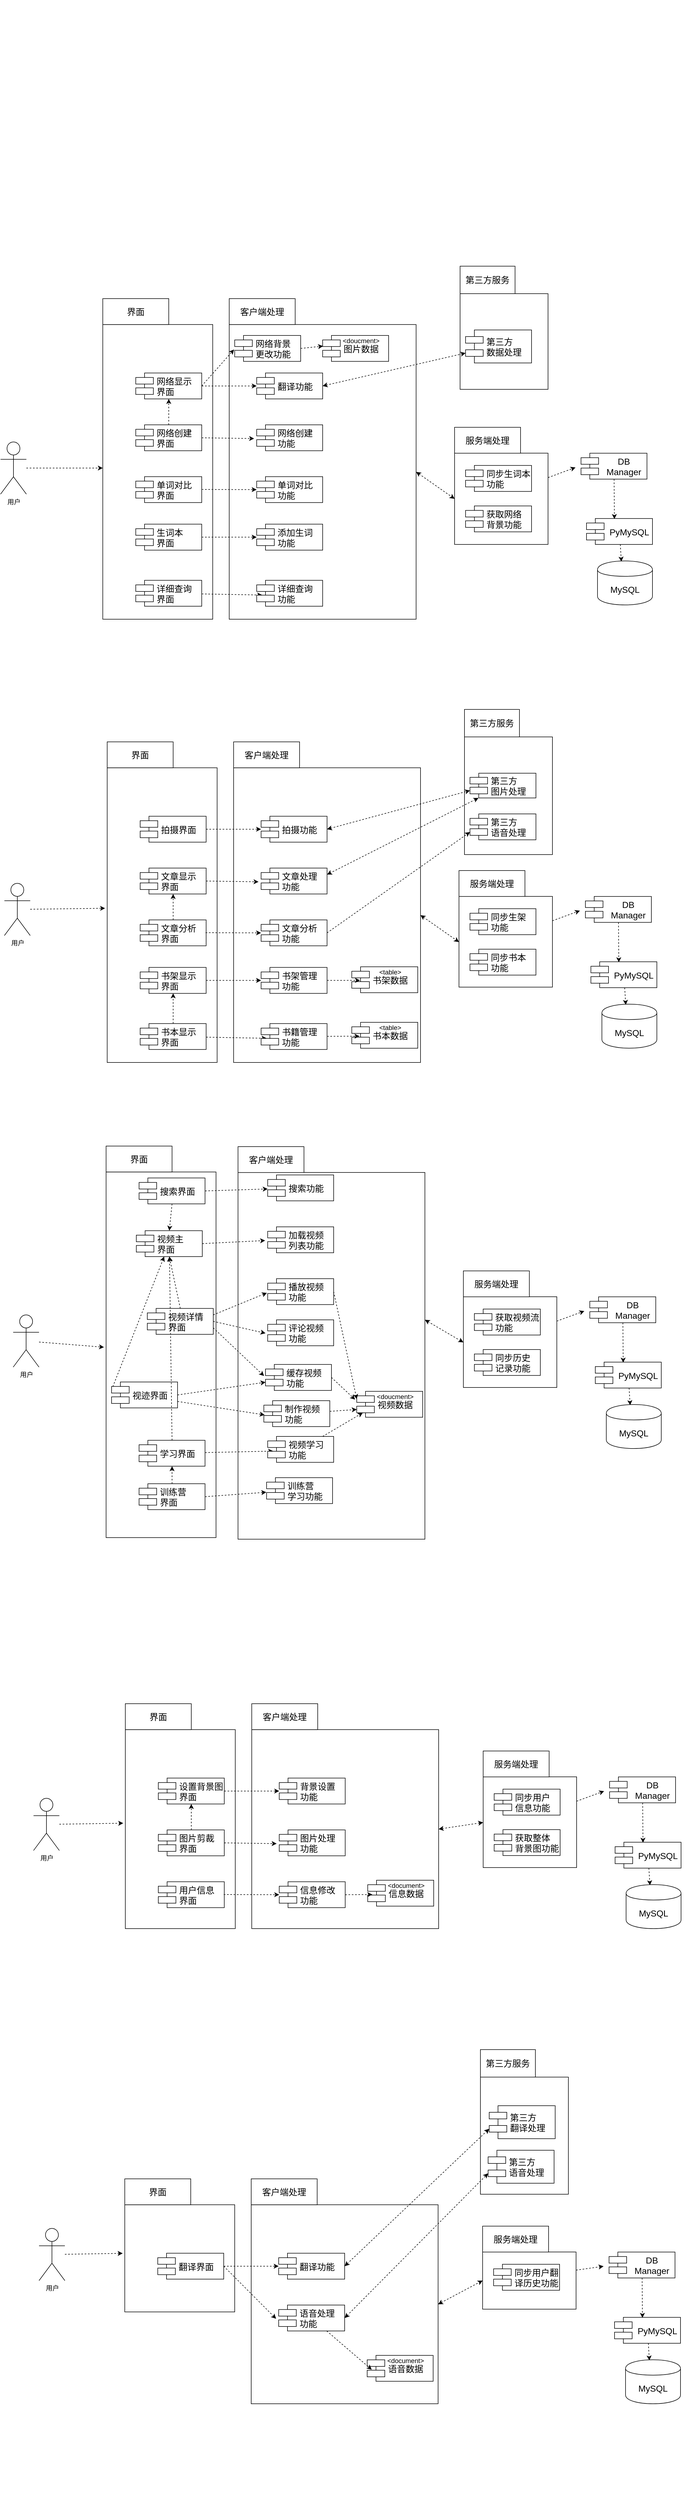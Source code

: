 <mxfile version="12.4.3" type="github" pages="1">
  <diagram id="ex9LxSfplm9mxNxkGoQS" name="Page-1">
    <mxGraphModel dx="1312" dy="5369" grid="0" gridSize="10" guides="1" tooltips="1" connect="1" arrows="1" fold="1" page="1" pageScale="1" pageWidth="3300" pageHeight="4681" math="0" shadow="0">
      <root>
        <mxCell id="0"/>
        <mxCell id="1" parent="0"/>
        <mxCell id="tbxaxa6crfy1sIHWOHth-10" style="edgeStyle=none;rounded=0;orthogonalLoop=1;jettySize=auto;html=1;exitX=0;exitY=0;exitDx=340;exitDy=281.935;exitPerimeter=0;entryX=0;entryY=0;entryDx=0;entryDy=97;entryPerimeter=0;dashed=1;startArrow=classic;startFill=1;" parent="1" source="CW-1tltKVULje9kkSE9_-15" target="tbxaxa6crfy1sIHWOHth-8" edge="1">
          <mxGeometry relative="1" as="geometry"/>
        </mxCell>
        <mxCell id="CW-1tltKVULje9kkSE9_-15" value="" style="shape=folder;fontStyle=1;spacingTop=10;tabWidth=40;tabHeight=14;tabPosition=left;html=1;fontSize=16;" parent="1" vertex="1">
          <mxGeometry x="590" y="506.13" width="340" height="549.87" as="geometry"/>
        </mxCell>
        <mxCell id="CW-1tltKVULje9kkSE9_-30" value="" style="group;fontSize=16;" parent="1" vertex="1" connectable="0">
          <mxGeometry x="860" y="-70" width="560" height="1200" as="geometry"/>
        </mxCell>
        <mxCell id="tbxaxa6crfy1sIHWOHth-8" value="" style="shape=folder;fontStyle=1;spacingTop=10;tabWidth=40;tabHeight=14;tabPosition=left;html=1;" parent="CW-1tltKVULje9kkSE9_-30" vertex="1">
          <mxGeometry x="140" y="810" width="170" height="180" as="geometry"/>
        </mxCell>
        <mxCell id="CW-1tltKVULje9kkSE9_-31" value="" style="shape=folder;fontStyle=1;spacingTop=10;tabWidth=40;tabHeight=14;tabPosition=left;html=1;fontSize=16;" parent="CW-1tltKVULje9kkSE9_-30" vertex="1">
          <mxGeometry x="150" y="520" width="160" height="188" as="geometry"/>
        </mxCell>
        <mxCell id="CW-1tltKVULje9kkSE9_-32" value="第三方服务" style="rounded=0;whiteSpace=wrap;html=1;fontSize=16;" parent="CW-1tltKVULje9kkSE9_-30" vertex="1">
          <mxGeometry x="150" y="484" width="100" height="50" as="geometry"/>
        </mxCell>
        <mxCell id="CW-1tltKVULje9kkSE9_-33" value="第三方&#xa;数据处理" style="shape=component;align=left;spacingLeft=36;fontSize=16;" parent="CW-1tltKVULje9kkSE9_-30" vertex="1">
          <mxGeometry x="160" y="600" width="120" height="60" as="geometry"/>
        </mxCell>
        <mxCell id="CW-1tltKVULje9kkSE9_-62" value="同步生词本&#xa;功能" style="shape=component;align=left;spacingLeft=36;fontSize=16;" parent="CW-1tltKVULje9kkSE9_-30" vertex="1">
          <mxGeometry x="160" y="846.432" width="120" height="47.131" as="geometry"/>
        </mxCell>
        <mxCell id="tbxaxa6crfy1sIHWOHth-1" value="获取网络&#xa;背景功能" style="shape=component;align=left;spacingLeft=36;fontSize=16;" parent="CW-1tltKVULje9kkSE9_-30" vertex="1">
          <mxGeometry x="160" y="920.002" width="120" height="47.131" as="geometry"/>
        </mxCell>
        <mxCell id="tbxaxa6crfy1sIHWOHth-9" value="服务端处理" style="rounded=0;whiteSpace=wrap;html=1;fontSize=16;" parent="CW-1tltKVULje9kkSE9_-30" vertex="1">
          <mxGeometry x="140" y="777" width="120" height="47.131" as="geometry"/>
        </mxCell>
        <mxCell id="tbxaxa6crfy1sIHWOHth-14" style="edgeStyle=none;rounded=0;orthogonalLoop=1;jettySize=auto;html=1;entryX=0.423;entryY=0.019;entryDx=0;entryDy=0;entryPerimeter=0;dashed=1;startArrow=none;startFill=0;" parent="CW-1tltKVULje9kkSE9_-30" source="tbxaxa6crfy1sIHWOHth-11" target="tbxaxa6crfy1sIHWOHth-12" edge="1">
          <mxGeometry relative="1" as="geometry"/>
        </mxCell>
        <mxCell id="tbxaxa6crfy1sIHWOHth-11" value="DB&#xa;Manager" style="shape=component;align=center;spacingLeft=36;fontSize=16;" parent="CW-1tltKVULje9kkSE9_-30" vertex="1">
          <mxGeometry x="370" y="824.133" width="120" height="47.131" as="geometry"/>
        </mxCell>
        <mxCell id="tbxaxa6crfy1sIHWOHth-15" style="edgeStyle=none;rounded=0;orthogonalLoop=1;jettySize=auto;html=1;entryX=0.434;entryY=0.016;entryDx=0;entryDy=0;entryPerimeter=0;dashed=1;startArrow=none;startFill=0;" parent="CW-1tltKVULje9kkSE9_-30" source="tbxaxa6crfy1sIHWOHth-12" target="CW-1tltKVULje9kkSE9_-3" edge="1">
          <mxGeometry relative="1" as="geometry"/>
        </mxCell>
        <mxCell id="tbxaxa6crfy1sIHWOHth-12" value="PyMySQL" style="shape=component;align=center;spacingLeft=36;fontSize=16;" parent="CW-1tltKVULje9kkSE9_-30" vertex="1">
          <mxGeometry x="380" y="942.873" width="120" height="47.131" as="geometry"/>
        </mxCell>
        <mxCell id="CW-1tltKVULje9kkSE9_-3" value="MySQL" style="shape=cylinder;whiteSpace=wrap;html=1;boundedLbl=1;backgroundOutline=1;fontSize=16;" parent="CW-1tltKVULje9kkSE9_-30" vertex="1">
          <mxGeometry x="400" y="1020" width="100" height="80" as="geometry"/>
        </mxCell>
        <mxCell id="CW-1tltKVULje9kkSE9_-11" value="" style="group;fontSize=16;" parent="1" vertex="1" connectable="0">
          <mxGeometry x="370" y="470" width="200" height="586" as="geometry"/>
        </mxCell>
        <mxCell id="CW-1tltKVULje9kkSE9_-9" value="" style="shape=folder;fontStyle=1;spacingTop=10;tabWidth=40;tabHeight=14;tabPosition=left;html=1;fontSize=16;" parent="CW-1tltKVULje9kkSE9_-11" vertex="1">
          <mxGeometry x="-10" y="36.134" width="200" height="549.866" as="geometry"/>
        </mxCell>
        <mxCell id="CW-1tltKVULje9kkSE9_-10" value="界面" style="rounded=0;whiteSpace=wrap;html=1;fontSize=16;" parent="CW-1tltKVULje9kkSE9_-11" vertex="1">
          <mxGeometry x="-10" y="3" width="120" height="47.131" as="geometry"/>
        </mxCell>
        <mxCell id="CW-1tltKVULje9kkSE9_-2" value="网络显示&#xa;界面" style="shape=component;align=left;spacingLeft=36;fontSize=16;" parent="CW-1tltKVULje9kkSE9_-11" vertex="1">
          <mxGeometry x="50" y="138.252" width="120" height="47.131" as="geometry"/>
        </mxCell>
        <mxCell id="tbxaxa6crfy1sIHWOHth-2" style="rounded=0;orthogonalLoop=1;jettySize=auto;html=1;entryX=0.5;entryY=1;entryDx=0;entryDy=0;dashed=1;" parent="CW-1tltKVULje9kkSE9_-11" source="CW-1tltKVULje9kkSE9_-4" target="CW-1tltKVULje9kkSE9_-2" edge="1">
          <mxGeometry relative="1" as="geometry"/>
        </mxCell>
        <mxCell id="CW-1tltKVULje9kkSE9_-4" value="网络创建&#xa;界面" style="shape=component;align=left;spacingLeft=36;fontSize=16;" parent="CW-1tltKVULje9kkSE9_-11" vertex="1">
          <mxGeometry x="50" y="232.515" width="120" height="47.131" as="geometry"/>
        </mxCell>
        <mxCell id="CW-1tltKVULje9kkSE9_-5" value="单词对比&#xa;界面" style="shape=component;align=left;spacingLeft=36;fontSize=16;" parent="CW-1tltKVULje9kkSE9_-11" vertex="1">
          <mxGeometry x="50" y="326.777" width="120" height="47.131" as="geometry"/>
        </mxCell>
        <mxCell id="CW-1tltKVULje9kkSE9_-6" value="生词本&#xa;界面" style="shape=component;align=left;spacingLeft=36;fontSize=16;" parent="CW-1tltKVULje9kkSE9_-11" vertex="1">
          <mxGeometry x="50" y="413.185" width="120" height="47.131" as="geometry"/>
        </mxCell>
        <mxCell id="CW-1tltKVULje9kkSE9_-7" value="详细查询&#xa;界面" style="shape=component;align=left;spacingLeft=36;fontSize=16;" parent="CW-1tltKVULje9kkSE9_-11" vertex="1">
          <mxGeometry x="50" y="515.303" width="120" height="47.131" as="geometry"/>
        </mxCell>
        <mxCell id="CW-1tltKVULje9kkSE9_-34" style="rounded=0;orthogonalLoop=1;jettySize=auto;html=1;exitX=1;exitY=0.5;exitDx=0;exitDy=0;entryX=0;entryY=0.7;entryDx=0;entryDy=0;fontSize=16;dashed=1;startArrow=classic;startFill=1;" parent="1" source="CW-1tltKVULje9kkSE9_-18" target="CW-1tltKVULje9kkSE9_-33" edge="1">
          <mxGeometry relative="1" as="geometry"/>
        </mxCell>
        <mxCell id="CW-1tltKVULje9kkSE9_-38" style="edgeStyle=none;rounded=0;orthogonalLoop=1;jettySize=auto;html=1;exitX=1;exitY=0.5;exitDx=0;exitDy=0;dashed=1;fontSize=16;" parent="1" source="CW-1tltKVULje9kkSE9_-2" target="CW-1tltKVULje9kkSE9_-18" edge="1">
          <mxGeometry relative="1" as="geometry"/>
        </mxCell>
        <mxCell id="CW-1tltKVULje9kkSE9_-39" style="edgeStyle=none;rounded=0;orthogonalLoop=1;jettySize=auto;html=1;exitX=1;exitY=0.5;exitDx=0;exitDy=0;entryX=-0.039;entryY=0.53;entryDx=0;entryDy=0;entryPerimeter=0;dashed=1;fontSize=16;" parent="1" source="CW-1tltKVULje9kkSE9_-4" target="CW-1tltKVULje9kkSE9_-19" edge="1">
          <mxGeometry relative="1" as="geometry"/>
        </mxCell>
        <mxCell id="CW-1tltKVULje9kkSE9_-43" style="edgeStyle=none;rounded=0;orthogonalLoop=1;jettySize=auto;html=1;exitX=1;exitY=0.5;exitDx=0;exitDy=0;dashed=1;fontSize=16;" parent="1" source="CW-1tltKVULje9kkSE9_-6" target="CW-1tltKVULje9kkSE9_-21" edge="1">
          <mxGeometry relative="1" as="geometry"/>
        </mxCell>
        <mxCell id="CW-1tltKVULje9kkSE9_-45" style="edgeStyle=none;rounded=0;orthogonalLoop=1;jettySize=auto;html=1;entryX=0.083;entryY=0.567;entryDx=0;entryDy=0;entryPerimeter=0;dashed=1;fontSize=16;" parent="1" source="CW-1tltKVULje9kkSE9_-7" target="CW-1tltKVULje9kkSE9_-22" edge="1">
          <mxGeometry relative="1" as="geometry"/>
        </mxCell>
        <mxCell id="CW-1tltKVULje9kkSE9_-70" style="edgeStyle=none;rounded=0;orthogonalLoop=1;jettySize=auto;html=1;exitX=1;exitY=0.5;exitDx=0;exitDy=0;entryX=-0.01;entryY=0.541;entryDx=0;entryDy=0;entryPerimeter=0;dashed=1;fontSize=16;" parent="1" source="CW-1tltKVULje9kkSE9_-2" target="CW-1tltKVULje9kkSE9_-69" edge="1">
          <mxGeometry relative="1" as="geometry"/>
        </mxCell>
        <mxCell id="tbxaxa6crfy1sIHWOHth-6" style="edgeStyle=none;rounded=0;orthogonalLoop=1;jettySize=auto;html=1;exitX=1;exitY=0.5;exitDx=0;exitDy=0;dashed=1;entryX=0.006;entryY=0.411;entryDx=0;entryDy=0;entryPerimeter=0;" parent="1" source="CW-1tltKVULje9kkSE9_-69" target="tbxaxa6crfy1sIHWOHth-4" edge="1">
          <mxGeometry relative="1" as="geometry">
            <mxPoint x="830" y="460" as="targetPoint"/>
          </mxGeometry>
        </mxCell>
        <mxCell id="tbxaxa6crfy1sIHWOHth-7" value="" style="group" parent="1" vertex="1" connectable="0">
          <mxGeometry x="760" y="540" width="120" height="47.133" as="geometry"/>
        </mxCell>
        <mxCell id="tbxaxa6crfy1sIHWOHth-4" value="图片数据" style="shape=component;align=left;spacingLeft=36;fontSize=16;" parent="tbxaxa6crfy1sIHWOHth-7" vertex="1">
          <mxGeometry y="0.002" width="120" height="47.131" as="geometry"/>
        </mxCell>
        <mxCell id="tbxaxa6crfy1sIHWOHth-5" value="&amp;lt;doucment&amp;gt;" style="text;html=1;strokeColor=none;fillColor=none;align=center;verticalAlign=middle;whiteSpace=wrap;rounded=0;" parent="tbxaxa6crfy1sIHWOHth-7" vertex="1">
          <mxGeometry x="50" width="40" height="20" as="geometry"/>
        </mxCell>
        <mxCell id="CW-1tltKVULje9kkSE9_-16" value="" style="group;fontSize=16;" parent="1" vertex="1" connectable="0">
          <mxGeometry x="640" y="529.7" width="120" height="502.735" as="geometry"/>
        </mxCell>
        <mxCell id="CW-1tltKVULje9kkSE9_-18" value="翻译功能" style="shape=component;align=left;spacingLeft=36;fontSize=16;" parent="CW-1tltKVULje9kkSE9_-16" vertex="1">
          <mxGeometry y="78.552" width="120" height="47.131" as="geometry"/>
        </mxCell>
        <mxCell id="CW-1tltKVULje9kkSE9_-19" value="网络创建&#xa;功能" style="shape=component;align=left;spacingLeft=36;fontSize=16;" parent="CW-1tltKVULje9kkSE9_-16" vertex="1">
          <mxGeometry y="172.815" width="120" height="47.131" as="geometry"/>
        </mxCell>
        <mxCell id="CW-1tltKVULje9kkSE9_-20" value="单词对比&#xa;功能" style="shape=component;align=left;spacingLeft=36;fontSize=16;" parent="CW-1tltKVULje9kkSE9_-16" vertex="1">
          <mxGeometry y="267.078" width="120" height="47.131" as="geometry"/>
        </mxCell>
        <mxCell id="CW-1tltKVULje9kkSE9_-21" value="添加生词&#xa;功能" style="shape=component;align=left;spacingLeft=36;fontSize=16;" parent="CW-1tltKVULje9kkSE9_-16" vertex="1">
          <mxGeometry y="353.485" width="120" height="47.131" as="geometry"/>
        </mxCell>
        <mxCell id="CW-1tltKVULje9kkSE9_-22" value="详细查询&#xa;功能" style="shape=component;align=left;spacingLeft=36;fontSize=16;" parent="CW-1tltKVULje9kkSE9_-16" vertex="1">
          <mxGeometry y="455.603" width="120" height="47.131" as="geometry"/>
        </mxCell>
        <mxCell id="CW-1tltKVULje9kkSE9_-23" value="客户端处理" style="rounded=0;whiteSpace=wrap;html=1;fontSize=16;" parent="1" vertex="1">
          <mxGeometry x="590" y="473" width="120" height="47.131" as="geometry"/>
        </mxCell>
        <mxCell id="CW-1tltKVULje9kkSE9_-40" style="edgeStyle=none;rounded=0;orthogonalLoop=1;jettySize=auto;html=1;entryX=0.25;entryY=0.4;entryDx=0;entryDy=0;entryPerimeter=0;dashed=1;fontSize=16;" parent="1" edge="1">
          <mxGeometry relative="1" as="geometry">
            <mxPoint x="540" y="820" as="sourcePoint"/>
            <mxPoint x="640" y="820.343" as="targetPoint"/>
          </mxGeometry>
        </mxCell>
        <mxCell id="CW-1tltKVULje9kkSE9_-69" value="网络背景&#xa;更改功能" style="shape=component;align=left;spacingLeft=36;fontSize=16;" parent="1" vertex="1">
          <mxGeometry x="600" y="540.002" width="120" height="47.131" as="geometry"/>
        </mxCell>
        <mxCell id="tbxaxa6crfy1sIHWOHth-13" style="edgeStyle=none;rounded=0;orthogonalLoop=1;jettySize=auto;html=1;dashed=1;startArrow=none;startFill=0;" parent="1" source="tbxaxa6crfy1sIHWOHth-8" edge="1">
          <mxGeometry relative="1" as="geometry">
            <mxPoint x="1220" y="780" as="targetPoint"/>
          </mxGeometry>
        </mxCell>
        <mxCell id="qJFX0ecqvIk8mTzOzyiB-1" style="edgeStyle=none;rounded=0;orthogonalLoop=1;jettySize=auto;html=1;exitX=0;exitY=0;exitDx=340;exitDy=281.935;exitPerimeter=0;entryX=0;entryY=0;entryDx=0;entryDy=97;entryPerimeter=0;dashed=1;startArrow=classic;startFill=1;" parent="1" source="qJFX0ecqvIk8mTzOzyiB-2" target="qJFX0ecqvIk8mTzOzyiB-3" edge="1">
          <mxGeometry relative="1" as="geometry"/>
        </mxCell>
        <mxCell id="qJFX0ecqvIk8mTzOzyiB-2" value="" style="shape=folder;fontStyle=1;spacingTop=10;tabWidth=40;tabHeight=14;tabPosition=left;html=1;fontSize=16;" parent="1" vertex="1">
          <mxGeometry x="598" y="1312.13" width="340" height="549.87" as="geometry"/>
        </mxCell>
        <mxCell id="qJFX0ecqvIk8mTzOzyiB-3" value="" style="shape=folder;fontStyle=1;spacingTop=10;tabWidth=40;tabHeight=14;tabPosition=left;html=1;" parent="1" vertex="1">
          <mxGeometry x="1008" y="1546" width="170" height="179" as="geometry"/>
        </mxCell>
        <mxCell id="qJFX0ecqvIk8mTzOzyiB-4" value="" style="shape=folder;fontStyle=1;spacingTop=10;tabWidth=40;tabHeight=14;tabPosition=left;html=1;fontSize=16;" parent="1" vertex="1">
          <mxGeometry x="1018" y="1256" width="160" height="228" as="geometry"/>
        </mxCell>
        <mxCell id="qJFX0ecqvIk8mTzOzyiB-5" value="第三方服务" style="rounded=0;whiteSpace=wrap;html=1;fontSize=16;" parent="1" vertex="1">
          <mxGeometry x="1018" y="1220" width="100" height="50" as="geometry"/>
        </mxCell>
        <mxCell id="qJFX0ecqvIk8mTzOzyiB-50" style="edgeStyle=none;rounded=0;orthogonalLoop=1;jettySize=auto;html=1;entryX=1;entryY=0.25;entryDx=0;entryDy=0;dashed=1;startArrow=classic;startFill=1;" parent="1" source="qJFX0ecqvIk8mTzOzyiB-6" target="qJFX0ecqvIk8mTzOzyiB-36" edge="1">
          <mxGeometry relative="1" as="geometry"/>
        </mxCell>
        <mxCell id="qJFX0ecqvIk8mTzOzyiB-6" value="第三方&#xa;图片处理" style="shape=component;align=left;spacingLeft=36;fontSize=16;" parent="1" vertex="1">
          <mxGeometry x="1028" y="1336" width="120" height="45" as="geometry"/>
        </mxCell>
        <mxCell id="qJFX0ecqvIk8mTzOzyiB-7" value="同步生架&#xa;功能" style="shape=component;align=left;spacingLeft=36;fontSize=16;" parent="1" vertex="1">
          <mxGeometry x="1028" y="1582.432" width="120" height="47.131" as="geometry"/>
        </mxCell>
        <mxCell id="qJFX0ecqvIk8mTzOzyiB-8" value="同步书本&#xa;功能" style="shape=component;align=left;spacingLeft=36;fontSize=16;" parent="1" vertex="1">
          <mxGeometry x="1028" y="1656.002" width="120" height="47.131" as="geometry"/>
        </mxCell>
        <mxCell id="qJFX0ecqvIk8mTzOzyiB-9" value="服务端处理" style="rounded=0;whiteSpace=wrap;html=1;fontSize=16;" parent="1" vertex="1">
          <mxGeometry x="1008" y="1513" width="120" height="47.131" as="geometry"/>
        </mxCell>
        <mxCell id="qJFX0ecqvIk8mTzOzyiB-10" style="edgeStyle=none;rounded=0;orthogonalLoop=1;jettySize=auto;html=1;entryX=0.423;entryY=0.019;entryDx=0;entryDy=0;entryPerimeter=0;dashed=1;startArrow=none;startFill=0;" parent="1" source="qJFX0ecqvIk8mTzOzyiB-11" target="qJFX0ecqvIk8mTzOzyiB-13" edge="1">
          <mxGeometry relative="1" as="geometry"/>
        </mxCell>
        <mxCell id="qJFX0ecqvIk8mTzOzyiB-11" value="DB&#xa;Manager" style="shape=component;align=center;spacingLeft=36;fontSize=16;" parent="1" vertex="1">
          <mxGeometry x="1238" y="1560.133" width="120" height="47.131" as="geometry"/>
        </mxCell>
        <mxCell id="qJFX0ecqvIk8mTzOzyiB-12" style="edgeStyle=none;rounded=0;orthogonalLoop=1;jettySize=auto;html=1;entryX=0.434;entryY=0.016;entryDx=0;entryDy=0;entryPerimeter=0;dashed=1;startArrow=none;startFill=0;" parent="1" source="qJFX0ecqvIk8mTzOzyiB-13" target="qJFX0ecqvIk8mTzOzyiB-14" edge="1">
          <mxGeometry relative="1" as="geometry"/>
        </mxCell>
        <mxCell id="qJFX0ecqvIk8mTzOzyiB-13" value="PyMySQL" style="shape=component;align=center;spacingLeft=36;fontSize=16;" parent="1" vertex="1">
          <mxGeometry x="1248" y="1678.873" width="120" height="47.131" as="geometry"/>
        </mxCell>
        <mxCell id="qJFX0ecqvIk8mTzOzyiB-14" value="MySQL" style="shape=cylinder;whiteSpace=wrap;html=1;boundedLbl=1;backgroundOutline=1;fontSize=16;" parent="1" vertex="1">
          <mxGeometry x="1268" y="1756" width="100" height="80" as="geometry"/>
        </mxCell>
        <mxCell id="qJFX0ecqvIk8mTzOzyiB-15" value="" style="group;fontSize=16;" parent="1" vertex="1" connectable="0">
          <mxGeometry x="378" y="1276" width="200" height="586" as="geometry"/>
        </mxCell>
        <mxCell id="qJFX0ecqvIk8mTzOzyiB-16" value="" style="shape=folder;fontStyle=1;spacingTop=10;tabWidth=40;tabHeight=14;tabPosition=left;html=1;fontSize=16;" parent="qJFX0ecqvIk8mTzOzyiB-15" vertex="1">
          <mxGeometry x="-10" y="36.134" width="200" height="549.866" as="geometry"/>
        </mxCell>
        <mxCell id="qJFX0ecqvIk8mTzOzyiB-17" value="界面" style="rounded=0;whiteSpace=wrap;html=1;fontSize=16;" parent="qJFX0ecqvIk8mTzOzyiB-15" vertex="1">
          <mxGeometry x="-10" y="3" width="120" height="47.131" as="geometry"/>
        </mxCell>
        <mxCell id="qJFX0ecqvIk8mTzOzyiB-18" value="拍摄界面" style="shape=component;align=left;spacingLeft=36;fontSize=16;" parent="qJFX0ecqvIk8mTzOzyiB-15" vertex="1">
          <mxGeometry x="50" y="138.252" width="120" height="47.131" as="geometry"/>
        </mxCell>
        <mxCell id="qJFX0ecqvIk8mTzOzyiB-20" value="文章显示&#xa;界面" style="shape=component;align=left;spacingLeft=36;fontSize=16;" parent="qJFX0ecqvIk8mTzOzyiB-15" vertex="1">
          <mxGeometry x="50" y="232.515" width="120" height="47.131" as="geometry"/>
        </mxCell>
        <mxCell id="qJFX0ecqvIk8mTzOzyiB-113" style="edgeStyle=none;rounded=0;orthogonalLoop=1;jettySize=auto;html=1;dashed=1;startArrow=none;startFill=0;" parent="qJFX0ecqvIk8mTzOzyiB-15" source="qJFX0ecqvIk8mTzOzyiB-21" target="qJFX0ecqvIk8mTzOzyiB-20" edge="1">
          <mxGeometry relative="1" as="geometry"/>
        </mxCell>
        <mxCell id="qJFX0ecqvIk8mTzOzyiB-21" value="文章分析&#xa;界面" style="shape=component;align=left;spacingLeft=36;fontSize=16;" parent="qJFX0ecqvIk8mTzOzyiB-15" vertex="1">
          <mxGeometry x="50" y="326.777" width="120" height="47.131" as="geometry"/>
        </mxCell>
        <mxCell id="qJFX0ecqvIk8mTzOzyiB-22" value="书架显示&#xa;界面" style="shape=component;align=left;spacingLeft=36;fontSize=16;" parent="qJFX0ecqvIk8mTzOzyiB-15" vertex="1">
          <mxGeometry x="50" y="413.185" width="120" height="47.131" as="geometry"/>
        </mxCell>
        <mxCell id="qJFX0ecqvIk8mTzOzyiB-114" style="edgeStyle=none;rounded=0;orthogonalLoop=1;jettySize=auto;html=1;dashed=1;startArrow=none;startFill=0;" parent="qJFX0ecqvIk8mTzOzyiB-15" source="qJFX0ecqvIk8mTzOzyiB-23" target="qJFX0ecqvIk8mTzOzyiB-22" edge="1">
          <mxGeometry relative="1" as="geometry"/>
        </mxCell>
        <mxCell id="qJFX0ecqvIk8mTzOzyiB-23" value="书本显示&#xa;界面" style="shape=component;align=left;spacingLeft=36;fontSize=16;" parent="qJFX0ecqvIk8mTzOzyiB-15" vertex="1">
          <mxGeometry x="50" y="515.303" width="120" height="47.131" as="geometry"/>
        </mxCell>
        <mxCell id="qJFX0ecqvIk8mTzOzyiB-24" style="rounded=0;orthogonalLoop=1;jettySize=auto;html=1;exitX=1;exitY=0.5;exitDx=0;exitDy=0;entryX=0;entryY=0.7;entryDx=0;entryDy=0;fontSize=16;dashed=1;startArrow=classic;startFill=1;" parent="1" source="qJFX0ecqvIk8mTzOzyiB-35" target="qJFX0ecqvIk8mTzOzyiB-6" edge="1">
          <mxGeometry relative="1" as="geometry"/>
        </mxCell>
        <mxCell id="qJFX0ecqvIk8mTzOzyiB-25" style="edgeStyle=none;rounded=0;orthogonalLoop=1;jettySize=auto;html=1;exitX=1;exitY=0.5;exitDx=0;exitDy=0;dashed=1;fontSize=16;" parent="1" source="qJFX0ecqvIk8mTzOzyiB-18" target="qJFX0ecqvIk8mTzOzyiB-35" edge="1">
          <mxGeometry relative="1" as="geometry"/>
        </mxCell>
        <mxCell id="qJFX0ecqvIk8mTzOzyiB-26" style="edgeStyle=none;rounded=0;orthogonalLoop=1;jettySize=auto;html=1;exitX=1;exitY=0.5;exitDx=0;exitDy=0;entryX=-0.039;entryY=0.53;entryDx=0;entryDy=0;entryPerimeter=0;dashed=1;fontSize=16;" parent="1" source="qJFX0ecqvIk8mTzOzyiB-20" target="qJFX0ecqvIk8mTzOzyiB-36" edge="1">
          <mxGeometry relative="1" as="geometry"/>
        </mxCell>
        <mxCell id="qJFX0ecqvIk8mTzOzyiB-27" style="edgeStyle=none;rounded=0;orthogonalLoop=1;jettySize=auto;html=1;exitX=1;exitY=0.5;exitDx=0;exitDy=0;dashed=1;fontSize=16;" parent="1" source="qJFX0ecqvIk8mTzOzyiB-22" target="qJFX0ecqvIk8mTzOzyiB-38" edge="1">
          <mxGeometry relative="1" as="geometry"/>
        </mxCell>
        <mxCell id="qJFX0ecqvIk8mTzOzyiB-28" style="edgeStyle=none;rounded=0;orthogonalLoop=1;jettySize=auto;html=1;entryX=0.083;entryY=0.567;entryDx=0;entryDy=0;entryPerimeter=0;dashed=1;fontSize=16;" parent="1" source="qJFX0ecqvIk8mTzOzyiB-23" target="qJFX0ecqvIk8mTzOzyiB-39" edge="1">
          <mxGeometry relative="1" as="geometry"/>
        </mxCell>
        <mxCell id="qJFX0ecqvIk8mTzOzyiB-34" value="" style="group;fontSize=16;" parent="1" vertex="1" connectable="0">
          <mxGeometry x="648" y="1335.7" width="120" height="502.735" as="geometry"/>
        </mxCell>
        <mxCell id="qJFX0ecqvIk8mTzOzyiB-35" value="拍摄功能" style="shape=component;align=left;spacingLeft=36;fontSize=16;" parent="qJFX0ecqvIk8mTzOzyiB-34" vertex="1">
          <mxGeometry y="78.552" width="120" height="47.131" as="geometry"/>
        </mxCell>
        <mxCell id="qJFX0ecqvIk8mTzOzyiB-36" value="文章处理&#xa;功能" style="shape=component;align=left;spacingLeft=36;fontSize=16;" parent="qJFX0ecqvIk8mTzOzyiB-34" vertex="1">
          <mxGeometry y="172.815" width="120" height="47.131" as="geometry"/>
        </mxCell>
        <mxCell id="qJFX0ecqvIk8mTzOzyiB-37" value="文章分析&#xa;功能" style="shape=component;align=left;spacingLeft=36;fontSize=16;" parent="qJFX0ecqvIk8mTzOzyiB-34" vertex="1">
          <mxGeometry y="267.078" width="120" height="47.131" as="geometry"/>
        </mxCell>
        <mxCell id="qJFX0ecqvIk8mTzOzyiB-38" value="书架管理&#xa;功能" style="shape=component;align=left;spacingLeft=36;fontSize=16;" parent="qJFX0ecqvIk8mTzOzyiB-34" vertex="1">
          <mxGeometry y="353.485" width="120" height="47.131" as="geometry"/>
        </mxCell>
        <mxCell id="qJFX0ecqvIk8mTzOzyiB-39" value="书籍管理&#xa;功能" style="shape=component;align=left;spacingLeft=36;fontSize=16;" parent="qJFX0ecqvIk8mTzOzyiB-34" vertex="1">
          <mxGeometry y="455.603" width="120" height="47.131" as="geometry"/>
        </mxCell>
        <mxCell id="qJFX0ecqvIk8mTzOzyiB-40" value="客户端处理" style="rounded=0;whiteSpace=wrap;html=1;fontSize=16;" parent="1" vertex="1">
          <mxGeometry x="598" y="1279" width="120" height="47.131" as="geometry"/>
        </mxCell>
        <mxCell id="qJFX0ecqvIk8mTzOzyiB-41" style="edgeStyle=none;rounded=0;orthogonalLoop=1;jettySize=auto;html=1;entryX=0.25;entryY=0.4;entryDx=0;entryDy=0;entryPerimeter=0;dashed=1;fontSize=16;" parent="1" edge="1">
          <mxGeometry relative="1" as="geometry">
            <mxPoint x="547" y="1626" as="sourcePoint"/>
            <mxPoint x="648" y="1626.343" as="targetPoint"/>
          </mxGeometry>
        </mxCell>
        <mxCell id="qJFX0ecqvIk8mTzOzyiB-43" style="edgeStyle=none;rounded=0;orthogonalLoop=1;jettySize=auto;html=1;dashed=1;startArrow=none;startFill=0;" parent="1" source="qJFX0ecqvIk8mTzOzyiB-3" edge="1">
          <mxGeometry relative="1" as="geometry">
            <mxPoint x="1228" y="1586" as="targetPoint"/>
          </mxGeometry>
        </mxCell>
        <mxCell id="qJFX0ecqvIk8mTzOzyiB-49" style="rounded=0;orthogonalLoop=1;jettySize=auto;html=1;dashed=1;" parent="1" source="qJFX0ecqvIk8mTzOzyiB-46" target="CW-1tltKVULje9kkSE9_-9" edge="1">
          <mxGeometry relative="1" as="geometry"/>
        </mxCell>
        <mxCell id="qJFX0ecqvIk8mTzOzyiB-46" value="用户" style="shape=umlActor;verticalLabelPosition=bottom;labelBackgroundColor=#ffffff;verticalAlign=top;html=1;outlineConnect=0;" parent="1" vertex="1">
          <mxGeometry x="174" y="733.57" width="47" height="95" as="geometry"/>
        </mxCell>
        <mxCell id="qJFX0ecqvIk8mTzOzyiB-51" value="第三方&#xa;语音处理" style="shape=component;align=left;spacingLeft=36;fontSize=16;" parent="1" vertex="1">
          <mxGeometry x="1028" y="1410.002" width="120" height="47.131" as="geometry"/>
        </mxCell>
        <mxCell id="qJFX0ecqvIk8mTzOzyiB-52" style="edgeStyle=none;rounded=0;orthogonalLoop=1;jettySize=auto;html=1;exitX=1;exitY=0.5;exitDx=0;exitDy=0;entryX=0;entryY=0.7;entryDx=0;entryDy=0;dashed=1;startArrow=none;startFill=0;" parent="1" source="qJFX0ecqvIk8mTzOzyiB-37" target="qJFX0ecqvIk8mTzOzyiB-51" edge="1">
          <mxGeometry relative="1" as="geometry"/>
        </mxCell>
        <mxCell id="qJFX0ecqvIk8mTzOzyiB-53" value="" style="group" parent="1" vertex="1" connectable="0">
          <mxGeometry x="813" y="1688" width="120" height="47.133" as="geometry"/>
        </mxCell>
        <mxCell id="qJFX0ecqvIk8mTzOzyiB-54" value="书架数据" style="shape=component;align=left;spacingLeft=36;fontSize=16;" parent="qJFX0ecqvIk8mTzOzyiB-53" vertex="1">
          <mxGeometry y="0.002" width="120" height="47.131" as="geometry"/>
        </mxCell>
        <mxCell id="qJFX0ecqvIk8mTzOzyiB-55" value="&amp;lt;table&amp;gt;" style="text;html=1;strokeColor=none;fillColor=none;align=center;verticalAlign=middle;whiteSpace=wrap;rounded=0;" parent="qJFX0ecqvIk8mTzOzyiB-53" vertex="1">
          <mxGeometry x="50" width="40" height="20" as="geometry"/>
        </mxCell>
        <mxCell id="qJFX0ecqvIk8mTzOzyiB-57" value="" style="group" parent="1" vertex="1" connectable="0">
          <mxGeometry x="813" y="1789" width="120" height="47.133" as="geometry"/>
        </mxCell>
        <mxCell id="qJFX0ecqvIk8mTzOzyiB-58" value="书本数据" style="shape=component;align=left;spacingLeft=36;fontSize=16;" parent="qJFX0ecqvIk8mTzOzyiB-57" vertex="1">
          <mxGeometry y="0.002" width="120" height="47.131" as="geometry"/>
        </mxCell>
        <mxCell id="qJFX0ecqvIk8mTzOzyiB-59" value="&amp;lt;table&amp;gt;" style="text;html=1;strokeColor=none;fillColor=none;align=center;verticalAlign=middle;whiteSpace=wrap;rounded=0;" parent="qJFX0ecqvIk8mTzOzyiB-57" vertex="1">
          <mxGeometry x="50" width="40" height="20" as="geometry"/>
        </mxCell>
        <mxCell id="qJFX0ecqvIk8mTzOzyiB-60" style="edgeStyle=none;rounded=0;orthogonalLoop=1;jettySize=auto;html=1;exitX=1;exitY=0.5;exitDx=0;exitDy=0;entryX=0.124;entryY=0.523;entryDx=0;entryDy=0;entryPerimeter=0;dashed=1;startArrow=none;startFill=0;" parent="1" source="qJFX0ecqvIk8mTzOzyiB-38" target="qJFX0ecqvIk8mTzOzyiB-54" edge="1">
          <mxGeometry relative="1" as="geometry"/>
        </mxCell>
        <mxCell id="qJFX0ecqvIk8mTzOzyiB-61" style="edgeStyle=none;rounded=0;orthogonalLoop=1;jettySize=auto;html=1;entryX=0.116;entryY=0.533;entryDx=0;entryDy=0;entryPerimeter=0;dashed=1;startArrow=none;startFill=0;" parent="1" source="qJFX0ecqvIk8mTzOzyiB-39" target="qJFX0ecqvIk8mTzOzyiB-58" edge="1">
          <mxGeometry relative="1" as="geometry"/>
        </mxCell>
        <mxCell id="qJFX0ecqvIk8mTzOzyiB-63" style="edgeStyle=none;rounded=0;orthogonalLoop=1;jettySize=auto;html=1;entryX=-0.019;entryY=0.49;entryDx=0;entryDy=0;entryPerimeter=0;dashed=1;startArrow=none;startFill=0;" parent="1" source="qJFX0ecqvIk8mTzOzyiB-62" target="qJFX0ecqvIk8mTzOzyiB-16" edge="1">
          <mxGeometry relative="1" as="geometry"/>
        </mxCell>
        <mxCell id="qJFX0ecqvIk8mTzOzyiB-62" value="用户" style="shape=umlActor;verticalLabelPosition=bottom;labelBackgroundColor=#ffffff;verticalAlign=top;html=1;outlineConnect=0;" parent="1" vertex="1">
          <mxGeometry x="181" y="1536.2" width="47" height="95" as="geometry"/>
        </mxCell>
        <mxCell id="qJFX0ecqvIk8mTzOzyiB-64" style="edgeStyle=none;rounded=0;orthogonalLoop=1;jettySize=auto;html=1;exitX=0;exitY=0;exitDx=340;exitDy=281.935;exitPerimeter=0;entryX=0;entryY=0;entryDx=0;entryDy=97;entryPerimeter=0;dashed=1;startArrow=classic;startFill=1;" parent="1" source="qJFX0ecqvIk8mTzOzyiB-65" target="qJFX0ecqvIk8mTzOzyiB-66" edge="1">
          <mxGeometry relative="1" as="geometry"/>
        </mxCell>
        <mxCell id="qJFX0ecqvIk8mTzOzyiB-65" value="" style="shape=folder;fontStyle=1;spacingTop=10;tabWidth=40;tabHeight=14;tabPosition=left;html=1;fontSize=16;" parent="1" vertex="1">
          <mxGeometry x="606" y="2048" width="340" height="680.87" as="geometry"/>
        </mxCell>
        <mxCell id="qJFX0ecqvIk8mTzOzyiB-66" value="" style="shape=folder;fontStyle=1;spacingTop=10;tabWidth=40;tabHeight=14;tabPosition=left;html=1;" parent="1" vertex="1">
          <mxGeometry x="1016" y="2274" width="170" height="179" as="geometry"/>
        </mxCell>
        <mxCell id="qJFX0ecqvIk8mTzOzyiB-71" value="获取视频流&#xa;功能" style="shape=component;align=left;spacingLeft=36;fontSize=16;" parent="1" vertex="1">
          <mxGeometry x="1036" y="2310.432" width="120" height="47.131" as="geometry"/>
        </mxCell>
        <mxCell id="qJFX0ecqvIk8mTzOzyiB-72" value="同步历史&#xa;记录功能" style="shape=component;align=left;spacingLeft=36;fontSize=16;" parent="1" vertex="1">
          <mxGeometry x="1036" y="2384.002" width="120" height="47.131" as="geometry"/>
        </mxCell>
        <mxCell id="qJFX0ecqvIk8mTzOzyiB-73" value="服务端处理" style="rounded=0;whiteSpace=wrap;html=1;fontSize=16;" parent="1" vertex="1">
          <mxGeometry x="1016" y="2241" width="120" height="47.131" as="geometry"/>
        </mxCell>
        <mxCell id="qJFX0ecqvIk8mTzOzyiB-74" style="edgeStyle=none;rounded=0;orthogonalLoop=1;jettySize=auto;html=1;entryX=0.423;entryY=0.019;entryDx=0;entryDy=0;entryPerimeter=0;dashed=1;startArrow=none;startFill=0;" parent="1" source="qJFX0ecqvIk8mTzOzyiB-75" target="qJFX0ecqvIk8mTzOzyiB-77" edge="1">
          <mxGeometry relative="1" as="geometry"/>
        </mxCell>
        <mxCell id="qJFX0ecqvIk8mTzOzyiB-75" value="DB&#xa;Manager" style="shape=component;align=center;spacingLeft=36;fontSize=16;" parent="1" vertex="1">
          <mxGeometry x="1246" y="2288.133" width="120" height="47.131" as="geometry"/>
        </mxCell>
        <mxCell id="qJFX0ecqvIk8mTzOzyiB-76" style="edgeStyle=none;rounded=0;orthogonalLoop=1;jettySize=auto;html=1;entryX=0.434;entryY=0.016;entryDx=0;entryDy=0;entryPerimeter=0;dashed=1;startArrow=none;startFill=0;" parent="1" source="qJFX0ecqvIk8mTzOzyiB-77" target="qJFX0ecqvIk8mTzOzyiB-78" edge="1">
          <mxGeometry relative="1" as="geometry"/>
        </mxCell>
        <mxCell id="qJFX0ecqvIk8mTzOzyiB-77" value="PyMySQL" style="shape=component;align=center;spacingLeft=36;fontSize=16;" parent="1" vertex="1">
          <mxGeometry x="1256" y="2406.873" width="120" height="47.131" as="geometry"/>
        </mxCell>
        <mxCell id="qJFX0ecqvIk8mTzOzyiB-78" value="MySQL" style="shape=cylinder;whiteSpace=wrap;html=1;boundedLbl=1;backgroundOutline=1;fontSize=16;" parent="1" vertex="1">
          <mxGeometry x="1276" y="2484" width="100" height="80" as="geometry"/>
        </mxCell>
        <mxCell id="qJFX0ecqvIk8mTzOzyiB-79" value="" style="group;fontSize=16;" parent="1" vertex="1" connectable="0">
          <mxGeometry x="376" y="2011" width="200" height="715" as="geometry"/>
        </mxCell>
        <mxCell id="qJFX0ecqvIk8mTzOzyiB-80" value="" style="shape=folder;fontStyle=1;spacingTop=10;tabWidth=40;tabHeight=14;tabPosition=left;html=1;fontSize=16;" parent="qJFX0ecqvIk8mTzOzyiB-79" vertex="1">
          <mxGeometry x="-10" y="36.13" width="200" height="678.87" as="geometry"/>
        </mxCell>
        <mxCell id="qJFX0ecqvIk8mTzOzyiB-81" value="界面" style="rounded=0;whiteSpace=wrap;html=1;fontSize=16;" parent="qJFX0ecqvIk8mTzOzyiB-79" vertex="1">
          <mxGeometry x="-10" y="3" width="120" height="47.131" as="geometry"/>
        </mxCell>
        <mxCell id="cwHaPV5gWuyDAjNzJf7M-18" style="edgeStyle=none;rounded=0;orthogonalLoop=1;jettySize=auto;html=1;exitX=0.5;exitY=1;exitDx=0;exitDy=0;entryX=0.5;entryY=0;entryDx=0;entryDy=0;dashed=1;" edge="1" parent="qJFX0ecqvIk8mTzOzyiB-79" source="qJFX0ecqvIk8mTzOzyiB-82" target="qJFX0ecqvIk8mTzOzyiB-83">
          <mxGeometry relative="1" as="geometry"/>
        </mxCell>
        <mxCell id="qJFX0ecqvIk8mTzOzyiB-82" value="搜索界面" style="shape=component;align=left;spacingLeft=36;fontSize=16;" parent="qJFX0ecqvIk8mTzOzyiB-79" vertex="1">
          <mxGeometry x="50" y="61.002" width="120" height="47.131" as="geometry"/>
        </mxCell>
        <mxCell id="qJFX0ecqvIk8mTzOzyiB-83" value="视频主&#xa;界面" style="shape=component;align=left;spacingLeft=36;fontSize=16;" parent="qJFX0ecqvIk8mTzOzyiB-79" vertex="1">
          <mxGeometry x="45" y="156.815" width="120" height="47.131" as="geometry"/>
        </mxCell>
        <mxCell id="cwHaPV5gWuyDAjNzJf7M-16" style="edgeStyle=none;rounded=0;orthogonalLoop=1;jettySize=auto;html=1;exitX=0.5;exitY=0;exitDx=0;exitDy=0;entryX=0.5;entryY=1;entryDx=0;entryDy=0;dashed=1;" edge="1" parent="qJFX0ecqvIk8mTzOzyiB-79" source="qJFX0ecqvIk8mTzOzyiB-84" target="qJFX0ecqvIk8mTzOzyiB-83">
          <mxGeometry relative="1" as="geometry"/>
        </mxCell>
        <mxCell id="qJFX0ecqvIk8mTzOzyiB-84" value="视频详情&#xa;界面" style="shape=component;align=left;spacingLeft=36;fontSize=16;" parent="qJFX0ecqvIk8mTzOzyiB-79" vertex="1">
          <mxGeometry x="65" y="298.207" width="120" height="47.131" as="geometry"/>
        </mxCell>
        <mxCell id="cwHaPV5gWuyDAjNzJf7M-17" style="edgeStyle=none;rounded=0;orthogonalLoop=1;jettySize=auto;html=1;exitX=0;exitY=0.3;exitDx=0;exitDy=0;dashed=1;" edge="1" parent="qJFX0ecqvIk8mTzOzyiB-79" source="qJFX0ecqvIk8mTzOzyiB-85" target="qJFX0ecqvIk8mTzOzyiB-83">
          <mxGeometry relative="1" as="geometry"/>
        </mxCell>
        <mxCell id="qJFX0ecqvIk8mTzOzyiB-85" value="视迹界面" style="shape=component;align=left;spacingLeft=36;fontSize=16;" parent="qJFX0ecqvIk8mTzOzyiB-79" vertex="1">
          <mxGeometry y="432.005" width="120" height="47.131" as="geometry"/>
        </mxCell>
        <mxCell id="cwHaPV5gWuyDAjNzJf7M-19" style="edgeStyle=none;rounded=0;orthogonalLoop=1;jettySize=auto;html=1;exitX=0.5;exitY=0;exitDx=0;exitDy=0;dashed=1;" edge="1" parent="qJFX0ecqvIk8mTzOzyiB-79" source="qJFX0ecqvIk8mTzOzyiB-86" target="qJFX0ecqvIk8mTzOzyiB-83">
          <mxGeometry relative="1" as="geometry"/>
        </mxCell>
        <mxCell id="qJFX0ecqvIk8mTzOzyiB-86" value="学习界面" style="shape=component;align=left;spacingLeft=36;fontSize=16;" parent="qJFX0ecqvIk8mTzOzyiB-79" vertex="1">
          <mxGeometry x="50" y="538.003" width="120" height="47.131" as="geometry"/>
        </mxCell>
        <mxCell id="cwHaPV5gWuyDAjNzJf7M-20" style="edgeStyle=none;rounded=0;orthogonalLoop=1;jettySize=auto;html=1;exitX=0.5;exitY=0;exitDx=0;exitDy=0;entryX=0.5;entryY=1;entryDx=0;entryDy=0;dashed=1;" edge="1" parent="qJFX0ecqvIk8mTzOzyiB-79" source="qJFX0ecqvIk8mTzOzyiB-115" target="qJFX0ecqvIk8mTzOzyiB-86">
          <mxGeometry relative="1" as="geometry"/>
        </mxCell>
        <mxCell id="qJFX0ecqvIk8mTzOzyiB-115" value="训练营&#xa;界面" style="shape=component;align=left;spacingLeft=36;fontSize=16;" parent="qJFX0ecqvIk8mTzOzyiB-79" vertex="1">
          <mxGeometry x="50" y="617.003" width="120" height="47.131" as="geometry"/>
        </mxCell>
        <mxCell id="qJFX0ecqvIk8mTzOzyiB-88" style="edgeStyle=none;rounded=0;orthogonalLoop=1;jettySize=auto;html=1;exitX=1;exitY=0.5;exitDx=0;exitDy=0;dashed=1;fontSize=16;" parent="1" source="qJFX0ecqvIk8mTzOzyiB-82" target="qJFX0ecqvIk8mTzOzyiB-93" edge="1">
          <mxGeometry relative="1" as="geometry"/>
        </mxCell>
        <mxCell id="qJFX0ecqvIk8mTzOzyiB-89" style="edgeStyle=none;rounded=0;orthogonalLoop=1;jettySize=auto;html=1;exitX=1;exitY=0.5;exitDx=0;exitDy=0;entryX=-0.039;entryY=0.53;entryDx=0;entryDy=0;entryPerimeter=0;dashed=1;fontSize=16;" parent="1" source="qJFX0ecqvIk8mTzOzyiB-83" target="qJFX0ecqvIk8mTzOzyiB-94" edge="1">
          <mxGeometry relative="1" as="geometry"/>
        </mxCell>
        <mxCell id="qJFX0ecqvIk8mTzOzyiB-90" style="edgeStyle=none;rounded=0;orthogonalLoop=1;jettySize=auto;html=1;exitX=1;exitY=0.5;exitDx=0;exitDy=0;dashed=1;fontSize=16;" parent="1" source="qJFX0ecqvIk8mTzOzyiB-85" target="qJFX0ecqvIk8mTzOzyiB-96" edge="1">
          <mxGeometry relative="1" as="geometry"/>
        </mxCell>
        <mxCell id="qJFX0ecqvIk8mTzOzyiB-91" style="edgeStyle=none;rounded=0;orthogonalLoop=1;jettySize=auto;html=1;entryX=0.083;entryY=0.567;entryDx=0;entryDy=0;entryPerimeter=0;dashed=1;fontSize=16;" parent="1" source="qJFX0ecqvIk8mTzOzyiB-86" target="qJFX0ecqvIk8mTzOzyiB-97" edge="1">
          <mxGeometry relative="1" as="geometry"/>
        </mxCell>
        <mxCell id="qJFX0ecqvIk8mTzOzyiB-92" value="" style="group;fontSize=16;" parent="1" vertex="1" connectable="0">
          <mxGeometry x="660" y="1988.0" width="120" height="502.735" as="geometry"/>
        </mxCell>
        <mxCell id="qJFX0ecqvIk8mTzOzyiB-93" value="搜索功能" style="shape=component;align=left;spacingLeft=36;fontSize=16;" parent="qJFX0ecqvIk8mTzOzyiB-92" vertex="1">
          <mxGeometry y="78.552" width="120" height="47.131" as="geometry"/>
        </mxCell>
        <mxCell id="qJFX0ecqvIk8mTzOzyiB-94" value="加载视频&#xa;列表功能" style="shape=component;align=left;spacingLeft=36;fontSize=16;" parent="qJFX0ecqvIk8mTzOzyiB-92" vertex="1">
          <mxGeometry y="172.815" width="120" height="47.131" as="geometry"/>
        </mxCell>
        <mxCell id="qJFX0ecqvIk8mTzOzyiB-95" value="播放视频&#xa;功能" style="shape=component;align=left;spacingLeft=36;fontSize=16;" parent="qJFX0ecqvIk8mTzOzyiB-92" vertex="1">
          <mxGeometry y="267.078" width="120" height="47.131" as="geometry"/>
        </mxCell>
        <mxCell id="qJFX0ecqvIk8mTzOzyiB-96" value="缓存视频&#xa;功能" style="shape=component;align=left;spacingLeft=36;fontSize=16;" parent="qJFX0ecqvIk8mTzOzyiB-92" vertex="1">
          <mxGeometry x="-4" y="423.185" width="120" height="47.131" as="geometry"/>
        </mxCell>
        <mxCell id="qJFX0ecqvIk8mTzOzyiB-98" value="客户端处理" style="rounded=0;whiteSpace=wrap;html=1;fontSize=16;" parent="1" vertex="1">
          <mxGeometry x="606" y="2015" width="120" height="47.131" as="geometry"/>
        </mxCell>
        <mxCell id="qJFX0ecqvIk8mTzOzyiB-99" style="edgeStyle=none;rounded=0;orthogonalLoop=1;jettySize=auto;html=1;entryX=0.25;entryY=0.4;entryDx=0;entryDy=0;entryPerimeter=0;dashed=1;fontSize=16;exitX=1;exitY=0.5;exitDx=0;exitDy=0;" parent="1" edge="1" source="qJFX0ecqvIk8mTzOzyiB-84">
          <mxGeometry relative="1" as="geometry">
            <mxPoint x="556" y="2354" as="sourcePoint"/>
            <mxPoint x="656.0" y="2354.343" as="targetPoint"/>
          </mxGeometry>
        </mxCell>
        <mxCell id="qJFX0ecqvIk8mTzOzyiB-100" style="edgeStyle=none;rounded=0;orthogonalLoop=1;jettySize=auto;html=1;dashed=1;startArrow=none;startFill=0;" parent="1" source="qJFX0ecqvIk8mTzOzyiB-66" edge="1">
          <mxGeometry relative="1" as="geometry">
            <mxPoint x="1236.0" y="2314" as="targetPoint"/>
          </mxGeometry>
        </mxCell>
        <mxCell id="qJFX0ecqvIk8mTzOzyiB-103" value="" style="group" parent="1" vertex="1" connectable="0">
          <mxGeometry x="822" y="2460" width="120" height="47.133" as="geometry"/>
        </mxCell>
        <mxCell id="qJFX0ecqvIk8mTzOzyiB-104" value="视频数据" style="shape=component;align=left;spacingLeft=36;fontSize=16;" parent="qJFX0ecqvIk8mTzOzyiB-103" vertex="1">
          <mxGeometry y="0.002" width="120" height="47.131" as="geometry"/>
        </mxCell>
        <mxCell id="qJFX0ecqvIk8mTzOzyiB-105" value="&amp;lt;doucment&amp;gt;" style="text;html=1;strokeColor=none;fillColor=none;align=center;verticalAlign=middle;whiteSpace=wrap;rounded=0;" parent="qJFX0ecqvIk8mTzOzyiB-103" vertex="1">
          <mxGeometry x="50" width="40" height="20" as="geometry"/>
        </mxCell>
        <mxCell id="qJFX0ecqvIk8mTzOzyiB-109" style="edgeStyle=none;rounded=0;orthogonalLoop=1;jettySize=auto;html=1;exitX=1;exitY=0.5;exitDx=0;exitDy=0;dashed=1;startArrow=none;startFill=0;" parent="1" source="qJFX0ecqvIk8mTzOzyiB-96" edge="1">
          <mxGeometry relative="1" as="geometry">
            <mxPoint x="819" y="2475" as="targetPoint"/>
          </mxGeometry>
        </mxCell>
        <mxCell id="qJFX0ecqvIk8mTzOzyiB-110" style="edgeStyle=none;rounded=0;orthogonalLoop=1;jettySize=auto;html=1;dashed=1;startArrow=none;startFill=0;" parent="1" source="qJFX0ecqvIk8mTzOzyiB-97" edge="1">
          <mxGeometry relative="1" as="geometry">
            <mxPoint x="833" y="2499" as="targetPoint"/>
          </mxGeometry>
        </mxCell>
        <mxCell id="qJFX0ecqvIk8mTzOzyiB-111" style="edgeStyle=none;rounded=0;orthogonalLoop=1;jettySize=auto;html=1;entryX=-0.019;entryY=0.49;entryDx=0;entryDy=0;entryPerimeter=0;dashed=1;startArrow=none;startFill=0;" parent="1" source="qJFX0ecqvIk8mTzOzyiB-112" target="qJFX0ecqvIk8mTzOzyiB-80" edge="1">
          <mxGeometry relative="1" as="geometry"/>
        </mxCell>
        <mxCell id="qJFX0ecqvIk8mTzOzyiB-112" value="用户" style="shape=umlActor;verticalLabelPosition=bottom;labelBackgroundColor=#ffffff;verticalAlign=top;html=1;outlineConnect=0;" parent="1" vertex="1">
          <mxGeometry x="197" y="2321" width="47" height="95" as="geometry"/>
        </mxCell>
        <mxCell id="cwHaPV5gWuyDAjNzJf7M-1" value="评论视频&#xa;功能" style="shape=component;align=left;spacingLeft=36;fontSize=16;" vertex="1" parent="1">
          <mxGeometry x="660" y="2329.997" width="120" height="47.131" as="geometry"/>
        </mxCell>
        <mxCell id="qJFX0ecqvIk8mTzOzyiB-97" value="视频学习&#xa;功能" style="shape=component;align=left;spacingLeft=36;fontSize=16;" parent="1" vertex="1">
          <mxGeometry x="660" y="2542.003" width="120" height="47.131" as="geometry"/>
        </mxCell>
        <mxCell id="cwHaPV5gWuyDAjNzJf7M-7" style="rounded=0;orthogonalLoop=1;jettySize=auto;html=1;entryX=-0.012;entryY=0.549;entryDx=0;entryDy=0;entryPerimeter=0;dashed=1;exitX=1;exitY=0.25;exitDx=0;exitDy=0;" edge="1" parent="1" source="qJFX0ecqvIk8mTzOzyiB-84" target="qJFX0ecqvIk8mTzOzyiB-95">
          <mxGeometry relative="1" as="geometry"/>
        </mxCell>
        <mxCell id="cwHaPV5gWuyDAjNzJf7M-8" style="edgeStyle=none;rounded=0;orthogonalLoop=1;jettySize=auto;html=1;exitX=1;exitY=0.75;exitDx=0;exitDy=0;entryX=-0.022;entryY=0.442;entryDx=0;entryDy=0;entryPerimeter=0;dashed=1;" edge="1" parent="1" source="qJFX0ecqvIk8mTzOzyiB-84" target="qJFX0ecqvIk8mTzOzyiB-96">
          <mxGeometry relative="1" as="geometry"/>
        </mxCell>
        <mxCell id="cwHaPV5gWuyDAjNzJf7M-11" style="edgeStyle=none;rounded=0;orthogonalLoop=1;jettySize=auto;html=1;entryX=0;entryY=0.7;entryDx=0;entryDy=0;dashed=1;" edge="1" parent="1" source="cwHaPV5gWuyDAjNzJf7M-9" target="qJFX0ecqvIk8mTzOzyiB-104">
          <mxGeometry relative="1" as="geometry"/>
        </mxCell>
        <mxCell id="cwHaPV5gWuyDAjNzJf7M-9" value="制作视频&#xa;功能" style="shape=component;align=left;spacingLeft=36;fontSize=16;" vertex="1" parent="1">
          <mxGeometry x="653" y="2477.003" width="120" height="47.131" as="geometry"/>
        </mxCell>
        <mxCell id="cwHaPV5gWuyDAjNzJf7M-10" style="edgeStyle=none;rounded=0;orthogonalLoop=1;jettySize=auto;html=1;exitX=1;exitY=0.75;exitDx=0;exitDy=0;entryX=0.012;entryY=0.548;entryDx=0;entryDy=0;entryPerimeter=0;dashed=1;" edge="1" parent="1" source="qJFX0ecqvIk8mTzOzyiB-85" target="cwHaPV5gWuyDAjNzJf7M-9">
          <mxGeometry relative="1" as="geometry"/>
        </mxCell>
        <mxCell id="cwHaPV5gWuyDAjNzJf7M-12" value="训练营&#xa;学习功能" style="shape=component;align=left;spacingLeft=36;fontSize=16;" vertex="1" parent="1">
          <mxGeometry x="658" y="2617.003" width="120" height="47.131" as="geometry"/>
        </mxCell>
        <mxCell id="cwHaPV5gWuyDAjNzJf7M-13" style="edgeStyle=none;rounded=0;orthogonalLoop=1;jettySize=auto;html=1;exitX=1;exitY=0.5;exitDx=0;exitDy=0;entryX=-0.004;entryY=0.562;entryDx=0;entryDy=0;entryPerimeter=0;dashed=1;" edge="1" parent="1" source="qJFX0ecqvIk8mTzOzyiB-115" target="cwHaPV5gWuyDAjNzJf7M-12">
          <mxGeometry relative="1" as="geometry"/>
        </mxCell>
        <mxCell id="cwHaPV5gWuyDAjNzJf7M-14" style="edgeStyle=none;rounded=0;orthogonalLoop=1;jettySize=auto;html=1;exitX=1;exitY=0.5;exitDx=0;exitDy=0;entryX=0;entryY=0.3;entryDx=0;entryDy=0;dashed=1;" edge="1" parent="1" source="qJFX0ecqvIk8mTzOzyiB-95" target="qJFX0ecqvIk8mTzOzyiB-104">
          <mxGeometry relative="1" as="geometry"/>
        </mxCell>
        <mxCell id="cwHaPV5gWuyDAjNzJf7M-21" style="edgeStyle=none;rounded=0;orthogonalLoop=1;jettySize=auto;html=1;exitX=0;exitY=0;exitDx=340;exitDy=194.935;exitPerimeter=0;entryX=0;entryY=0;entryDx=0;entryDy=97;entryPerimeter=0;dashed=1;startArrow=classic;startFill=1;" edge="1" source="cwHaPV5gWuyDAjNzJf7M-22" target="cwHaPV5gWuyDAjNzJf7M-23" parent="1">
          <mxGeometry relative="1" as="geometry"/>
        </mxCell>
        <mxCell id="cwHaPV5gWuyDAjNzJf7M-22" value="" style="shape=folder;fontStyle=1;spacingTop=10;tabWidth=40;tabHeight=14;tabPosition=left;html=1;fontSize=16;" vertex="1" parent="1">
          <mxGeometry x="631" y="3061.13" width="340" height="375.87" as="geometry"/>
        </mxCell>
        <mxCell id="cwHaPV5gWuyDAjNzJf7M-23" value="" style="shape=folder;fontStyle=1;spacingTop=10;tabWidth=40;tabHeight=14;tabPosition=left;html=1;" vertex="1" parent="1">
          <mxGeometry x="1052" y="3147" width="170" height="179" as="geometry"/>
        </mxCell>
        <mxCell id="cwHaPV5gWuyDAjNzJf7M-28" value="同步用户&#xa;信息功能" style="shape=component;align=left;spacingLeft=36;fontSize=16;" vertex="1" parent="1">
          <mxGeometry x="1072" y="3183.432" width="120" height="47.131" as="geometry"/>
        </mxCell>
        <mxCell id="cwHaPV5gWuyDAjNzJf7M-29" value="获取整体&#xa;背景图功能" style="shape=component;align=left;spacingLeft=36;fontSize=16;" vertex="1" parent="1">
          <mxGeometry x="1072" y="3257.002" width="120" height="47.131" as="geometry"/>
        </mxCell>
        <mxCell id="cwHaPV5gWuyDAjNzJf7M-30" value="服务端处理" style="rounded=0;whiteSpace=wrap;html=1;fontSize=16;" vertex="1" parent="1">
          <mxGeometry x="1052" y="3114" width="120" height="47.131" as="geometry"/>
        </mxCell>
        <mxCell id="cwHaPV5gWuyDAjNzJf7M-31" style="edgeStyle=none;rounded=0;orthogonalLoop=1;jettySize=auto;html=1;entryX=0.423;entryY=0.019;entryDx=0;entryDy=0;entryPerimeter=0;dashed=1;startArrow=none;startFill=0;" edge="1" source="cwHaPV5gWuyDAjNzJf7M-32" target="cwHaPV5gWuyDAjNzJf7M-34" parent="1">
          <mxGeometry relative="1" as="geometry"/>
        </mxCell>
        <mxCell id="cwHaPV5gWuyDAjNzJf7M-32" value="DB&#xa;Manager" style="shape=component;align=center;spacingLeft=36;fontSize=16;" vertex="1" parent="1">
          <mxGeometry x="1282" y="3161.133" width="120" height="47.131" as="geometry"/>
        </mxCell>
        <mxCell id="cwHaPV5gWuyDAjNzJf7M-33" style="edgeStyle=none;rounded=0;orthogonalLoop=1;jettySize=auto;html=1;entryX=0.434;entryY=0.016;entryDx=0;entryDy=0;entryPerimeter=0;dashed=1;startArrow=none;startFill=0;" edge="1" source="cwHaPV5gWuyDAjNzJf7M-34" target="cwHaPV5gWuyDAjNzJf7M-35" parent="1">
          <mxGeometry relative="1" as="geometry"/>
        </mxCell>
        <mxCell id="cwHaPV5gWuyDAjNzJf7M-34" value="PyMySQL" style="shape=component;align=center;spacingLeft=36;fontSize=16;" vertex="1" parent="1">
          <mxGeometry x="1292" y="3279.873" width="120" height="47.131" as="geometry"/>
        </mxCell>
        <mxCell id="cwHaPV5gWuyDAjNzJf7M-35" value="MySQL" style="shape=cylinder;whiteSpace=wrap;html=1;boundedLbl=1;backgroundOutline=1;fontSize=16;" vertex="1" parent="1">
          <mxGeometry x="1312" y="3357" width="100" height="80" as="geometry"/>
        </mxCell>
        <mxCell id="cwHaPV5gWuyDAjNzJf7M-36" value="" style="group;fontSize=16;" vertex="1" connectable="0" parent="1">
          <mxGeometry x="411" y="3025" width="200" height="586" as="geometry"/>
        </mxCell>
        <mxCell id="cwHaPV5gWuyDAjNzJf7M-37" value="" style="shape=folder;fontStyle=1;spacingTop=10;tabWidth=40;tabHeight=14;tabPosition=left;html=1;fontSize=16;" vertex="1" parent="cwHaPV5gWuyDAjNzJf7M-36">
          <mxGeometry x="-10" y="36.13" width="200" height="375.87" as="geometry"/>
        </mxCell>
        <mxCell id="cwHaPV5gWuyDAjNzJf7M-38" value="界面" style="rounded=0;whiteSpace=wrap;html=1;fontSize=16;" vertex="1" parent="cwHaPV5gWuyDAjNzJf7M-36">
          <mxGeometry x="-10" y="3" width="120" height="47.131" as="geometry"/>
        </mxCell>
        <mxCell id="cwHaPV5gWuyDAjNzJf7M-39" value="设置背景图&#xa;界面" style="shape=component;align=left;spacingLeft=36;fontSize=16;" vertex="1" parent="cwHaPV5gWuyDAjNzJf7M-36">
          <mxGeometry x="50" y="138.252" width="120" height="47.131" as="geometry"/>
        </mxCell>
        <mxCell id="cwHaPV5gWuyDAjNzJf7M-72" style="edgeStyle=none;rounded=0;orthogonalLoop=1;jettySize=auto;html=1;exitX=0.5;exitY=0;exitDx=0;exitDy=0;dashed=1;" edge="1" parent="cwHaPV5gWuyDAjNzJf7M-36" source="cwHaPV5gWuyDAjNzJf7M-40" target="cwHaPV5gWuyDAjNzJf7M-39">
          <mxGeometry relative="1" as="geometry"/>
        </mxCell>
        <mxCell id="cwHaPV5gWuyDAjNzJf7M-40" value="图片剪裁&#xa;界面" style="shape=component;align=left;spacingLeft=36;fontSize=16;" vertex="1" parent="cwHaPV5gWuyDAjNzJf7M-36">
          <mxGeometry x="50" y="232.515" width="120" height="47.131" as="geometry"/>
        </mxCell>
        <mxCell id="cwHaPV5gWuyDAjNzJf7M-42" value="用户信息&#xa;界面" style="shape=component;align=left;spacingLeft=36;fontSize=16;" vertex="1" parent="cwHaPV5gWuyDAjNzJf7M-36">
          <mxGeometry x="50" y="326.777" width="120" height="47.131" as="geometry"/>
        </mxCell>
        <mxCell id="cwHaPV5gWuyDAjNzJf7M-47" style="edgeStyle=none;rounded=0;orthogonalLoop=1;jettySize=auto;html=1;exitX=1;exitY=0.5;exitDx=0;exitDy=0;dashed=1;fontSize=16;" edge="1" source="cwHaPV5gWuyDAjNzJf7M-39" target="cwHaPV5gWuyDAjNzJf7M-52" parent="1">
          <mxGeometry relative="1" as="geometry"/>
        </mxCell>
        <mxCell id="cwHaPV5gWuyDAjNzJf7M-48" style="edgeStyle=none;rounded=0;orthogonalLoop=1;jettySize=auto;html=1;exitX=1;exitY=0.5;exitDx=0;exitDy=0;entryX=-0.039;entryY=0.53;entryDx=0;entryDy=0;entryPerimeter=0;dashed=1;fontSize=16;" edge="1" source="cwHaPV5gWuyDAjNzJf7M-40" target="cwHaPV5gWuyDAjNzJf7M-53" parent="1">
          <mxGeometry relative="1" as="geometry"/>
        </mxCell>
        <mxCell id="cwHaPV5gWuyDAjNzJf7M-51" value="" style="group;fontSize=16;" vertex="1" connectable="0" parent="1">
          <mxGeometry x="681" y="3084.7" width="120" height="502.735" as="geometry"/>
        </mxCell>
        <mxCell id="cwHaPV5gWuyDAjNzJf7M-52" value="背景设置&#xa;功能" style="shape=component;align=left;spacingLeft=36;fontSize=16;" vertex="1" parent="cwHaPV5gWuyDAjNzJf7M-51">
          <mxGeometry y="78.552" width="120" height="47.131" as="geometry"/>
        </mxCell>
        <mxCell id="cwHaPV5gWuyDAjNzJf7M-53" value="图片处理&#xa;功能" style="shape=component;align=left;spacingLeft=36;fontSize=16;" vertex="1" parent="cwHaPV5gWuyDAjNzJf7M-51">
          <mxGeometry y="172.815" width="120" height="47.131" as="geometry"/>
        </mxCell>
        <mxCell id="cwHaPV5gWuyDAjNzJf7M-54" value="信息修改&#xa;功能" style="shape=component;align=left;spacingLeft=36;fontSize=16;" vertex="1" parent="cwHaPV5gWuyDAjNzJf7M-51">
          <mxGeometry y="267.078" width="120" height="47.131" as="geometry"/>
        </mxCell>
        <mxCell id="cwHaPV5gWuyDAjNzJf7M-57" value="客户端处理" style="rounded=0;whiteSpace=wrap;html=1;fontSize=16;" vertex="1" parent="1">
          <mxGeometry x="631" y="3028" width="120" height="47.131" as="geometry"/>
        </mxCell>
        <mxCell id="cwHaPV5gWuyDAjNzJf7M-58" style="edgeStyle=none;rounded=0;orthogonalLoop=1;jettySize=auto;html=1;entryX=0.25;entryY=0.4;entryDx=0;entryDy=0;entryPerimeter=0;dashed=1;fontSize=16;" edge="1" parent="1">
          <mxGeometry relative="1" as="geometry">
            <mxPoint x="580" y="3375" as="sourcePoint"/>
            <mxPoint x="681" y="3375.343" as="targetPoint"/>
          </mxGeometry>
        </mxCell>
        <mxCell id="cwHaPV5gWuyDAjNzJf7M-59" style="edgeStyle=none;rounded=0;orthogonalLoop=1;jettySize=auto;html=1;dashed=1;startArrow=none;startFill=0;" edge="1" source="cwHaPV5gWuyDAjNzJf7M-23" parent="1">
          <mxGeometry relative="1" as="geometry">
            <mxPoint x="1272" y="3187" as="targetPoint"/>
          </mxGeometry>
        </mxCell>
        <mxCell id="cwHaPV5gWuyDAjNzJf7M-65" value="" style="group" vertex="1" connectable="0" parent="1">
          <mxGeometry x="842" y="3349" width="120" height="47.133" as="geometry"/>
        </mxCell>
        <mxCell id="cwHaPV5gWuyDAjNzJf7M-66" value="信息数据" style="shape=component;align=left;spacingLeft=36;fontSize=16;" vertex="1" parent="cwHaPV5gWuyDAjNzJf7M-65">
          <mxGeometry y="0.002" width="120" height="47.131" as="geometry"/>
        </mxCell>
        <mxCell id="cwHaPV5gWuyDAjNzJf7M-67" value="&amp;lt;document&amp;gt;" style="text;html=1;strokeColor=none;fillColor=none;align=center;verticalAlign=middle;whiteSpace=wrap;rounded=0;" vertex="1" parent="cwHaPV5gWuyDAjNzJf7M-65">
          <mxGeometry x="50" width="40" height="20" as="geometry"/>
        </mxCell>
        <mxCell id="cwHaPV5gWuyDAjNzJf7M-70" style="edgeStyle=none;rounded=0;orthogonalLoop=1;jettySize=auto;html=1;entryX=-0.019;entryY=0.49;entryDx=0;entryDy=0;entryPerimeter=0;dashed=1;startArrow=none;startFill=0;" edge="1" source="cwHaPV5gWuyDAjNzJf7M-71" target="cwHaPV5gWuyDAjNzJf7M-37" parent="1">
          <mxGeometry relative="1" as="geometry"/>
        </mxCell>
        <mxCell id="cwHaPV5gWuyDAjNzJf7M-71" value="用户" style="shape=umlActor;verticalLabelPosition=bottom;labelBackgroundColor=#ffffff;verticalAlign=top;html=1;outlineConnect=0;" vertex="1" parent="1">
          <mxGeometry x="234" y="3200" width="47" height="95" as="geometry"/>
        </mxCell>
        <mxCell id="cwHaPV5gWuyDAjNzJf7M-76" style="edgeStyle=none;rounded=0;orthogonalLoop=1;jettySize=auto;html=1;exitX=1;exitY=0.5;exitDx=0;exitDy=0;entryX=0.069;entryY=0.552;entryDx=0;entryDy=0;entryPerimeter=0;dashed=1;" edge="1" parent="1" source="cwHaPV5gWuyDAjNzJf7M-54" target="cwHaPV5gWuyDAjNzJf7M-66">
          <mxGeometry relative="1" as="geometry"/>
        </mxCell>
        <mxCell id="cwHaPV5gWuyDAjNzJf7M-77" style="edgeStyle=none;rounded=0;orthogonalLoop=1;jettySize=auto;html=1;exitX=0;exitY=0;exitDx=340;exitDy=194.935;exitPerimeter=0;entryX=0;entryY=0;entryDx=0;entryDy=66;entryPerimeter=0;dashed=1;startArrow=classic;startFill=1;" edge="1" parent="1" source="cwHaPV5gWuyDAjNzJf7M-78" target="cwHaPV5gWuyDAjNzJf7M-79">
          <mxGeometry relative="1" as="geometry"/>
        </mxCell>
        <mxCell id="cwHaPV5gWuyDAjNzJf7M-78" value="" style="shape=folder;fontStyle=1;spacingTop=10;tabWidth=40;tabHeight=14;tabPosition=left;html=1;fontSize=16;" vertex="1" parent="1">
          <mxGeometry x="630" y="3925.13" width="340" height="375.87" as="geometry"/>
        </mxCell>
        <mxCell id="cwHaPV5gWuyDAjNzJf7M-79" value="" style="shape=folder;fontStyle=1;spacingTop=10;tabWidth=40;tabHeight=14;tabPosition=left;html=1;" vertex="1" parent="1">
          <mxGeometry x="1051" y="4011" width="170" height="118" as="geometry"/>
        </mxCell>
        <mxCell id="cwHaPV5gWuyDAjNzJf7M-80" value="同步用户翻&#xa;译历史功能" style="shape=component;align=left;spacingLeft=36;fontSize=16;" vertex="1" parent="1">
          <mxGeometry x="1071" y="4047.432" width="120" height="47.131" as="geometry"/>
        </mxCell>
        <mxCell id="cwHaPV5gWuyDAjNzJf7M-82" value="服务端处理" style="rounded=0;whiteSpace=wrap;html=1;fontSize=16;" vertex="1" parent="1">
          <mxGeometry x="1051" y="3978" width="120" height="47.131" as="geometry"/>
        </mxCell>
        <mxCell id="cwHaPV5gWuyDAjNzJf7M-83" style="edgeStyle=none;rounded=0;orthogonalLoop=1;jettySize=auto;html=1;entryX=0.423;entryY=0.019;entryDx=0;entryDy=0;entryPerimeter=0;dashed=1;startArrow=none;startFill=0;" edge="1" parent="1" source="cwHaPV5gWuyDAjNzJf7M-84" target="cwHaPV5gWuyDAjNzJf7M-86">
          <mxGeometry relative="1" as="geometry"/>
        </mxCell>
        <mxCell id="cwHaPV5gWuyDAjNzJf7M-84" value="DB&#xa;Manager" style="shape=component;align=center;spacingLeft=36;fontSize=16;" vertex="1" parent="1">
          <mxGeometry x="1281" y="4025.133" width="120" height="47.131" as="geometry"/>
        </mxCell>
        <mxCell id="cwHaPV5gWuyDAjNzJf7M-85" style="edgeStyle=none;rounded=0;orthogonalLoop=1;jettySize=auto;html=1;entryX=0.434;entryY=0.016;entryDx=0;entryDy=0;entryPerimeter=0;dashed=1;startArrow=none;startFill=0;" edge="1" parent="1" source="cwHaPV5gWuyDAjNzJf7M-86" target="cwHaPV5gWuyDAjNzJf7M-87">
          <mxGeometry relative="1" as="geometry"/>
        </mxCell>
        <mxCell id="cwHaPV5gWuyDAjNzJf7M-86" value="PyMySQL" style="shape=component;align=center;spacingLeft=36;fontSize=16;" vertex="1" parent="1">
          <mxGeometry x="1291" y="4143.873" width="120" height="47.131" as="geometry"/>
        </mxCell>
        <mxCell id="cwHaPV5gWuyDAjNzJf7M-87" value="MySQL" style="shape=cylinder;whiteSpace=wrap;html=1;boundedLbl=1;backgroundOutline=1;fontSize=16;" vertex="1" parent="1">
          <mxGeometry x="1311" y="4221" width="100" height="80" as="geometry"/>
        </mxCell>
        <mxCell id="cwHaPV5gWuyDAjNzJf7M-88" value="" style="group;fontSize=16;" vertex="1" connectable="0" parent="1">
          <mxGeometry x="410" y="3889" width="200" height="586" as="geometry"/>
        </mxCell>
        <mxCell id="cwHaPV5gWuyDAjNzJf7M-89" value="" style="shape=folder;fontStyle=1;spacingTop=10;tabWidth=40;tabHeight=14;tabPosition=left;html=1;fontSize=16;" vertex="1" parent="cwHaPV5gWuyDAjNzJf7M-88">
          <mxGeometry x="-10" y="36.13" width="200" height="208.87" as="geometry"/>
        </mxCell>
        <mxCell id="cwHaPV5gWuyDAjNzJf7M-90" value="界面" style="rounded=0;whiteSpace=wrap;html=1;fontSize=16;" vertex="1" parent="cwHaPV5gWuyDAjNzJf7M-88">
          <mxGeometry x="-10" y="3" width="120" height="47.131" as="geometry"/>
        </mxCell>
        <mxCell id="cwHaPV5gWuyDAjNzJf7M-91" value="翻译界面" style="shape=component;align=left;spacingLeft=36;fontSize=16;" vertex="1" parent="cwHaPV5gWuyDAjNzJf7M-88">
          <mxGeometry x="50" y="138.252" width="120" height="47.131" as="geometry"/>
        </mxCell>
        <mxCell id="cwHaPV5gWuyDAjNzJf7M-95" style="edgeStyle=none;rounded=0;orthogonalLoop=1;jettySize=auto;html=1;exitX=1;exitY=0.5;exitDx=0;exitDy=0;dashed=1;fontSize=16;" edge="1" parent="1" source="cwHaPV5gWuyDAjNzJf7M-91" target="cwHaPV5gWuyDAjNzJf7M-98">
          <mxGeometry relative="1" as="geometry"/>
        </mxCell>
        <mxCell id="cwHaPV5gWuyDAjNzJf7M-96" style="edgeStyle=none;rounded=0;orthogonalLoop=1;jettySize=auto;html=1;exitX=1;exitY=0.5;exitDx=0;exitDy=0;entryX=-0.039;entryY=0.53;entryDx=0;entryDy=0;entryPerimeter=0;dashed=1;fontSize=16;" edge="1" parent="1" source="cwHaPV5gWuyDAjNzJf7M-91" target="cwHaPV5gWuyDAjNzJf7M-99">
          <mxGeometry relative="1" as="geometry">
            <mxPoint x="580" y="4145.08" as="sourcePoint"/>
          </mxGeometry>
        </mxCell>
        <mxCell id="cwHaPV5gWuyDAjNzJf7M-97" value="" style="group;fontSize=16;" vertex="1" connectable="0" parent="1">
          <mxGeometry x="680" y="3948.7" width="120" height="502.735" as="geometry"/>
        </mxCell>
        <mxCell id="cwHaPV5gWuyDAjNzJf7M-98" value="翻译功能" style="shape=component;align=left;spacingLeft=36;fontSize=16;" vertex="1" parent="cwHaPV5gWuyDAjNzJf7M-97">
          <mxGeometry y="78.552" width="120" height="47.131" as="geometry"/>
        </mxCell>
        <mxCell id="cwHaPV5gWuyDAjNzJf7M-99" value="语音处理&#xa;功能" style="shape=component;align=left;spacingLeft=36;fontSize=16;" vertex="1" parent="cwHaPV5gWuyDAjNzJf7M-97">
          <mxGeometry y="172.815" width="120" height="47.131" as="geometry"/>
        </mxCell>
        <mxCell id="cwHaPV5gWuyDAjNzJf7M-101" value="客户端处理" style="rounded=0;whiteSpace=wrap;html=1;fontSize=16;" vertex="1" parent="1">
          <mxGeometry x="630" y="3892" width="120" height="47.131" as="geometry"/>
        </mxCell>
        <mxCell id="cwHaPV5gWuyDAjNzJf7M-103" style="edgeStyle=none;rounded=0;orthogonalLoop=1;jettySize=auto;html=1;dashed=1;startArrow=none;startFill=0;" edge="1" parent="1" source="cwHaPV5gWuyDAjNzJf7M-79">
          <mxGeometry relative="1" as="geometry">
            <mxPoint x="1271" y="4051" as="targetPoint"/>
          </mxGeometry>
        </mxCell>
        <mxCell id="cwHaPV5gWuyDAjNzJf7M-104" value="" style="group" vertex="1" connectable="0" parent="1">
          <mxGeometry x="841" y="4213" width="120" height="47.133" as="geometry"/>
        </mxCell>
        <mxCell id="cwHaPV5gWuyDAjNzJf7M-105" value="语音数据" style="shape=component;align=left;spacingLeft=36;fontSize=16;" vertex="1" parent="cwHaPV5gWuyDAjNzJf7M-104">
          <mxGeometry y="0.002" width="120" height="47.131" as="geometry"/>
        </mxCell>
        <mxCell id="cwHaPV5gWuyDAjNzJf7M-106" value="&amp;lt;document&amp;gt;" style="text;html=1;strokeColor=none;fillColor=none;align=center;verticalAlign=middle;whiteSpace=wrap;rounded=0;" vertex="1" parent="cwHaPV5gWuyDAjNzJf7M-104">
          <mxGeometry x="50" width="40" height="20" as="geometry"/>
        </mxCell>
        <mxCell id="cwHaPV5gWuyDAjNzJf7M-116" style="edgeStyle=none;rounded=0;orthogonalLoop=1;jettySize=auto;html=1;entryX=0;entryY=0.5;entryDx=0;entryDy=0;dashed=1;startArrow=classic;startFill=1;" edge="1" parent="cwHaPV5gWuyDAjNzJf7M-104" source="cwHaPV5gWuyDAjNzJf7M-106" target="cwHaPV5gWuyDAjNzJf7M-106">
          <mxGeometry relative="1" as="geometry"/>
        </mxCell>
        <mxCell id="cwHaPV5gWuyDAjNzJf7M-107" style="edgeStyle=none;rounded=0;orthogonalLoop=1;jettySize=auto;html=1;entryX=-0.019;entryY=0.49;entryDx=0;entryDy=0;entryPerimeter=0;dashed=1;startArrow=none;startFill=0;" edge="1" parent="1" source="cwHaPV5gWuyDAjNzJf7M-108" target="cwHaPV5gWuyDAjNzJf7M-89">
          <mxGeometry relative="1" as="geometry"/>
        </mxCell>
        <mxCell id="cwHaPV5gWuyDAjNzJf7M-108" value="用户" style="shape=umlActor;verticalLabelPosition=bottom;labelBackgroundColor=#ffffff;verticalAlign=top;html=1;outlineConnect=0;" vertex="1" parent="1">
          <mxGeometry x="244" y="3982.07" width="47" height="95" as="geometry"/>
        </mxCell>
        <mxCell id="cwHaPV5gWuyDAjNzJf7M-109" style="edgeStyle=none;rounded=0;orthogonalLoop=1;jettySize=auto;html=1;entryX=0.069;entryY=0.552;entryDx=0;entryDy=0;entryPerimeter=0;dashed=1;" edge="1" parent="1" source="cwHaPV5gWuyDAjNzJf7M-99" target="cwHaPV5gWuyDAjNzJf7M-105">
          <mxGeometry relative="1" as="geometry">
            <mxPoint x="800" y="4239.343" as="sourcePoint"/>
          </mxGeometry>
        </mxCell>
        <mxCell id="cwHaPV5gWuyDAjNzJf7M-110" value="" style="shape=folder;fontStyle=1;spacingTop=10;tabWidth=40;tabHeight=14;tabPosition=left;html=1;fontSize=16;" vertex="1" parent="1">
          <mxGeometry x="1047" y="3693" width="160" height="227" as="geometry"/>
        </mxCell>
        <mxCell id="cwHaPV5gWuyDAjNzJf7M-111" value="第三方服务" style="rounded=0;whiteSpace=wrap;html=1;fontSize=16;" vertex="1" parent="1">
          <mxGeometry x="1047" y="3657" width="100" height="50" as="geometry"/>
        </mxCell>
        <mxCell id="cwHaPV5gWuyDAjNzJf7M-112" value="第三方&#xa;翻译处理" style="shape=component;align=left;spacingLeft=36;fontSize=16;" vertex="1" parent="1">
          <mxGeometry x="1063" y="3759" width="120" height="60" as="geometry"/>
        </mxCell>
        <mxCell id="cwHaPV5gWuyDAjNzJf7M-113" style="edgeStyle=none;rounded=0;orthogonalLoop=1;jettySize=auto;html=1;exitX=1;exitY=0.5;exitDx=0;exitDy=0;dashed=1;startArrow=classic;startFill=1;entryX=0;entryY=0.7;entryDx=0;entryDy=0;" edge="1" parent="1" source="cwHaPV5gWuyDAjNzJf7M-98" target="cwHaPV5gWuyDAjNzJf7M-112">
          <mxGeometry relative="1" as="geometry">
            <mxPoint x="1044.016" y="3809.012" as="targetPoint"/>
          </mxGeometry>
        </mxCell>
        <mxCell id="cwHaPV5gWuyDAjNzJf7M-114" style="edgeStyle=none;rounded=0;orthogonalLoop=1;jettySize=auto;html=1;exitX=1;exitY=0.5;exitDx=0;exitDy=0;dashed=1;startArrow=classic;startFill=1;entryX=0;entryY=0.7;entryDx=0;entryDy=0;" edge="1" parent="1" source="cwHaPV5gWuyDAjNzJf7M-99" target="cwHaPV5gWuyDAjNzJf7M-115">
          <mxGeometry relative="1" as="geometry"/>
        </mxCell>
        <mxCell id="cwHaPV5gWuyDAjNzJf7M-115" value="第三方&#xa;语音处理" style="shape=component;align=left;spacingLeft=36;fontSize=16;" vertex="1" parent="1">
          <mxGeometry x="1061" y="3840" width="120" height="60" as="geometry"/>
        </mxCell>
      </root>
    </mxGraphModel>
  </diagram>
</mxfile>
